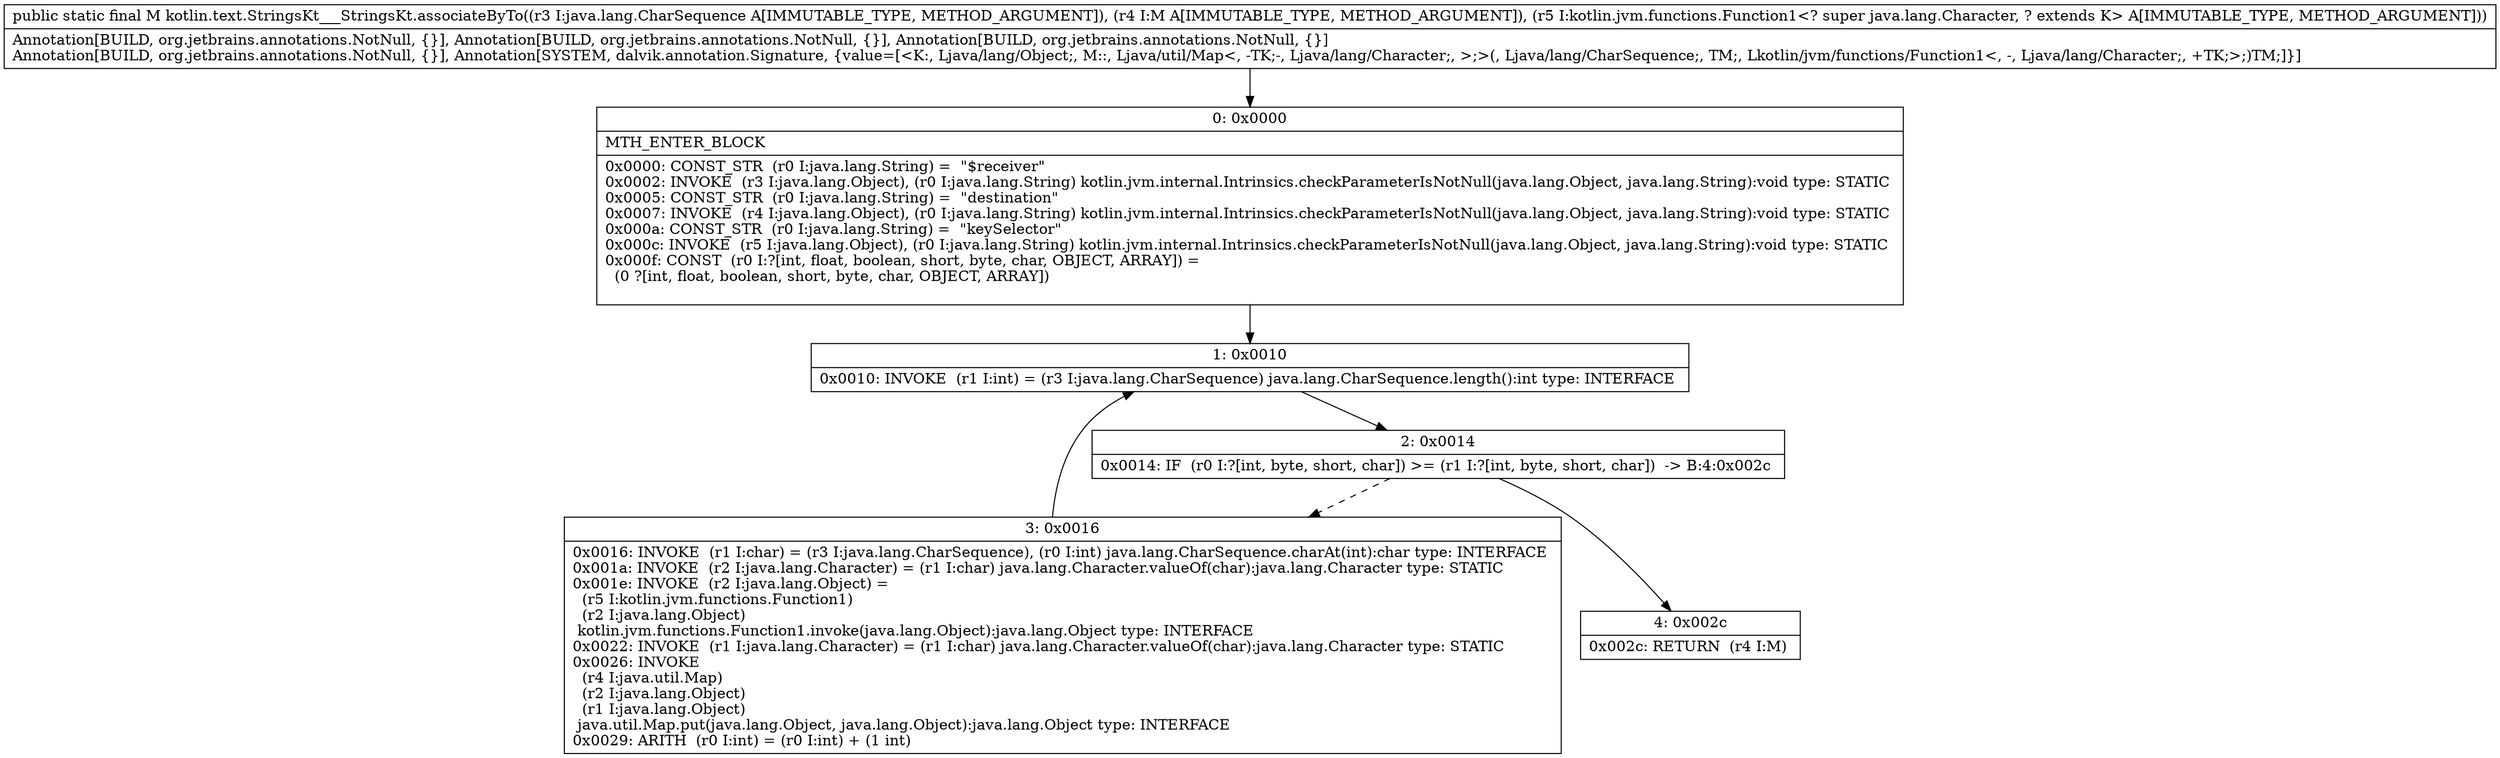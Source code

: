 digraph "CFG forkotlin.text.StringsKt___StringsKt.associateByTo(Ljava\/lang\/CharSequence;Ljava\/util\/Map;Lkotlin\/jvm\/functions\/Function1;)Ljava\/util\/Map;" {
Node_0 [shape=record,label="{0\:\ 0x0000|MTH_ENTER_BLOCK\l|0x0000: CONST_STR  (r0 I:java.lang.String) =  \"$receiver\" \l0x0002: INVOKE  (r3 I:java.lang.Object), (r0 I:java.lang.String) kotlin.jvm.internal.Intrinsics.checkParameterIsNotNull(java.lang.Object, java.lang.String):void type: STATIC \l0x0005: CONST_STR  (r0 I:java.lang.String) =  \"destination\" \l0x0007: INVOKE  (r4 I:java.lang.Object), (r0 I:java.lang.String) kotlin.jvm.internal.Intrinsics.checkParameterIsNotNull(java.lang.Object, java.lang.String):void type: STATIC \l0x000a: CONST_STR  (r0 I:java.lang.String) =  \"keySelector\" \l0x000c: INVOKE  (r5 I:java.lang.Object), (r0 I:java.lang.String) kotlin.jvm.internal.Intrinsics.checkParameterIsNotNull(java.lang.Object, java.lang.String):void type: STATIC \l0x000f: CONST  (r0 I:?[int, float, boolean, short, byte, char, OBJECT, ARRAY]) = \l  (0 ?[int, float, boolean, short, byte, char, OBJECT, ARRAY])\l \l}"];
Node_1 [shape=record,label="{1\:\ 0x0010|0x0010: INVOKE  (r1 I:int) = (r3 I:java.lang.CharSequence) java.lang.CharSequence.length():int type: INTERFACE \l}"];
Node_2 [shape=record,label="{2\:\ 0x0014|0x0014: IF  (r0 I:?[int, byte, short, char]) \>= (r1 I:?[int, byte, short, char])  \-\> B:4:0x002c \l}"];
Node_3 [shape=record,label="{3\:\ 0x0016|0x0016: INVOKE  (r1 I:char) = (r3 I:java.lang.CharSequence), (r0 I:int) java.lang.CharSequence.charAt(int):char type: INTERFACE \l0x001a: INVOKE  (r2 I:java.lang.Character) = (r1 I:char) java.lang.Character.valueOf(char):java.lang.Character type: STATIC \l0x001e: INVOKE  (r2 I:java.lang.Object) = \l  (r5 I:kotlin.jvm.functions.Function1)\l  (r2 I:java.lang.Object)\l kotlin.jvm.functions.Function1.invoke(java.lang.Object):java.lang.Object type: INTERFACE \l0x0022: INVOKE  (r1 I:java.lang.Character) = (r1 I:char) java.lang.Character.valueOf(char):java.lang.Character type: STATIC \l0x0026: INVOKE  \l  (r4 I:java.util.Map)\l  (r2 I:java.lang.Object)\l  (r1 I:java.lang.Object)\l java.util.Map.put(java.lang.Object, java.lang.Object):java.lang.Object type: INTERFACE \l0x0029: ARITH  (r0 I:int) = (r0 I:int) + (1 int) \l}"];
Node_4 [shape=record,label="{4\:\ 0x002c|0x002c: RETURN  (r4 I:M) \l}"];
MethodNode[shape=record,label="{public static final M kotlin.text.StringsKt___StringsKt.associateByTo((r3 I:java.lang.CharSequence A[IMMUTABLE_TYPE, METHOD_ARGUMENT]), (r4 I:M A[IMMUTABLE_TYPE, METHOD_ARGUMENT]), (r5 I:kotlin.jvm.functions.Function1\<? super java.lang.Character, ? extends K\> A[IMMUTABLE_TYPE, METHOD_ARGUMENT]))  | Annotation[BUILD, org.jetbrains.annotations.NotNull, \{\}], Annotation[BUILD, org.jetbrains.annotations.NotNull, \{\}], Annotation[BUILD, org.jetbrains.annotations.NotNull, \{\}]\lAnnotation[BUILD, org.jetbrains.annotations.NotNull, \{\}], Annotation[SYSTEM, dalvik.annotation.Signature, \{value=[\<K:, Ljava\/lang\/Object;, M::, Ljava\/util\/Map\<, \-TK;\-, Ljava\/lang\/Character;, \>;\>(, Ljava\/lang\/CharSequence;, TM;, Lkotlin\/jvm\/functions\/Function1\<, \-, Ljava\/lang\/Character;, +TK;\>;)TM;]\}]\l}"];
MethodNode -> Node_0;
Node_0 -> Node_1;
Node_1 -> Node_2;
Node_2 -> Node_3[style=dashed];
Node_2 -> Node_4;
Node_3 -> Node_1;
}

